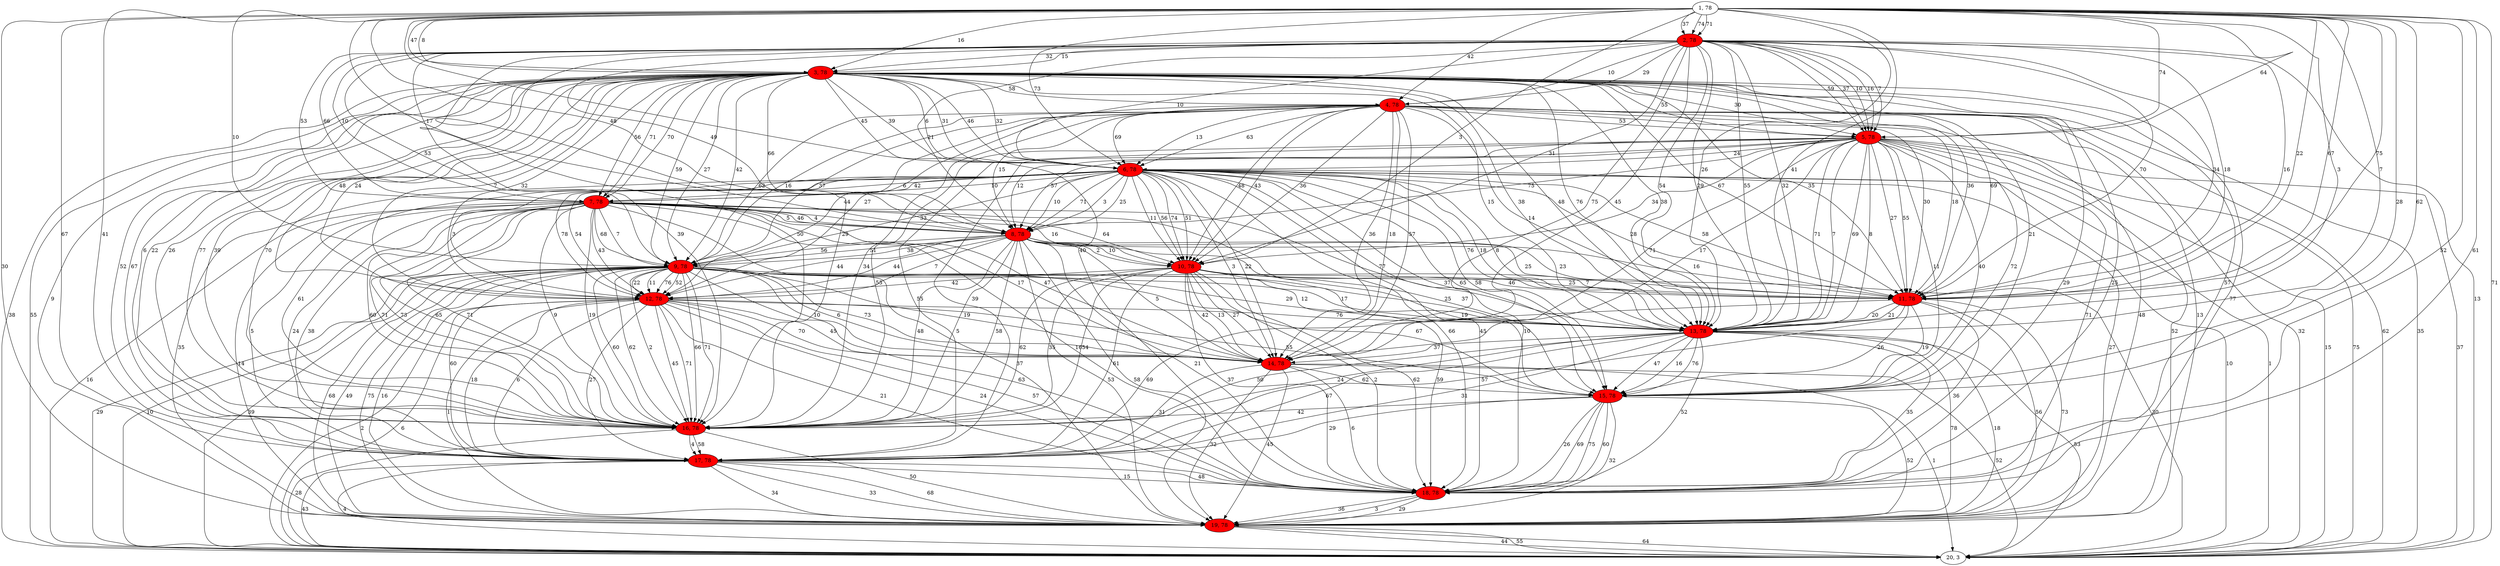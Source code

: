 digraph G{
1[label="1, 78"]
2[label="2, 78"]
3[label="3, 78"]
4[label="4, 78"]
5[label="5, 78"]
6[label="6, 78"]
7[label="7, 78"]
8[label="8, 78"]
9[label="9, 78"]
10[label="10, 78"]
11[label="11, 78"]
12[label="12, 78"]
13[label="13, 78"]
14[label="14, 78"]
15[label="15, 78"]
16[label="16, 78"]
17[label="17, 78"]
18[label="18, 78"]
19[label="19, 78"]
20[label="20, 3"]
1->15[label="62"]
1->13[label="26"]
1->18[label="61"]
1->9[label="10"]
1->4[label="42"]
1->5[label="74"]
1->17[label="67"]
1->15[label="28"]
1->3[label="8"]
1->2[label="37"]
1->17[label="41"]
1->8[label="17"]
1->2[label="74"]
1->10[label="3"]
1->11[label="67"]
1->18[label="40"]
1->13[label="41"]
1->8[label="48"]
1->5[label="64"]
1->20[label="71"]
1->19[label="30"]
1->3[label="16"]
1->13[label="3"]
1->18[label="52"]
1->11[label="75"]
1->6[label="73"]
1->13[label="7"]
1->11[label="22"]
1->3[label="47"]
1->2[label="71"]
2[style = filled,fillcolor=red]
2->16[label="29"]
2->14[label="45"]
2->8[label="49"]
2->7[label="66"]
2->11[label="70"]
2->8[label="21"]
2->13[label="55"]
2->7[label="10"]
2->20[label="13"]
2->9[label="53"]
2->11[label="34"]
2->5[label="59"]
2->3[label="32"]
2->13[label="32"]
2->11[label="18"]
2->13[label="54"]
2->13[label="29"]
2->5[label="37"]
2->7[label="53"]
2->14[label="75"]
2->3[label="15"]
2->16[label="39"]
2->11[label="16"]
2->5[label="10"]
2->5[label="16"]
2->4[label="10"]
2->16[label="50"]
2->10[label="31"]
2->6[label="10"]
2->5[label="7"]
2->4[label="29"]
3[style = filled,fillcolor=red]
3->13[label="76"]
3->9[label="59"]
3->6[label="6"]
3->8[label="66"]
3->16[label="22"]
3->16[label="26"]
3->19[label="77"]
3->9[label="27"]
3->11[label="35"]
3->6[label="31"]
3->18[label="57"]
3->6[label="32"]
3->6[label="46"]
3->17[label="67"]
3->11[label="36"]
3->11[label="69"]
3->18[label="29"]
3->12[label="48"]
3->20[label="55"]
3->5[label="30"]
3->17[label="52"]
3->13[label="38"]
3->7[label="71"]
3->5[label="55"]
3->13[label="15"]
3->13[label="38"]
3->7[label="56"]
3->16[label="39"]
3->6[label="45"]
3->9[label="42"]
3->4[label="58"]
3->16[label="70"]
3->19[label="9"]
3->20[label="38"]
3->12[label="24"]
3->18[label="25"]
3->16[label="6"]
3->6[label="39"]
3->15[label="21"]
3->12[label="7"]
3->11[label="67"]
3->16[label="77"]
3->13[label="48"]
3->12[label="32"]
3->7[label="70"]
4[style = filled,fillcolor=red]
4->12[label="44"]
4->19[label="13"]
4->10[label="48"]
4->20[label="32"]
4->6[label="63"]
4->9[label="62"]
4->5[label="53"]
4->9[label="16"]
4->12[label="27"]
4->19[label="48"]
4->20[label="62"]
4->10[label="43"]
4->8[label="15"]
4->11[label="18"]
4->6[label="69"]
4->14[label="36"]
4->16[label="34"]
4->6[label="13"]
4->10[label="36"]
4->11[label="30"]
4->13[label="14"]
4->20[label="35"]
4->14[label="18"]
4->14[label="57"]
4->9[label="37"]
5[style = filled,fillcolor=red]
5->17[label="55"]
5->8[label="75"]
5->13[label="8"]
5->8[label="12"]
5->15[label="11"]
5->20[label="15"]
5->13[label="71"]
5->14[label="17"]
5->17[label="39"]
5->20[label="75"]
5->10[label="34"]
5->13[label="7"]
5->16[label="55"]
5->15[label="40"]
5->11[label="55"]
5->11[label="27"]
5->15[label="72"]
5->13[label="69"]
5->20[label="37"]
5->18[label="71"]
5->6[label="24"]
5->8[label="57"]
5->19[label="52"]
5->14[label="71"]
6[style = filled,fillcolor=red]
6->12[label="3"]
6->13[label="8"]
6->12[label="54"]
6->8[label="10"]
6->13[label="18"]
6->7[label="10"]
6->15[label="37"]
6->9[label="33"]
6->11[label="58"]
6->10[label="74"]
6->20[label="10"]
6->16[label="61"]
6->19[label="35"]
6->14[label="3"]
6->14[label="22"]
6->10[label="56"]
6->18[label="45"]
6->20[label="1"]
6->19[label="27"]
6->18[label="10"]
6->7[label="6"]
6->15[label="65"]
6->8[label="71"]
6->18[label="66"]
6->10[label="11"]
6->11[label="28"]
6->15[label="58"]
6->8[label="3"]
6->13[label="76"]
6->7[label="42"]
6->10[label="51"]
6->12[label="78"]
6->8[label="25"]
7[style = filled,fillcolor=red]
7->13[label="77"]
7->8[label="4"]
7->10[label="64"]
7->16[label="73"]
7->9[label="7"]
7->10[label="16"]
7->12[label="43"]
7->16[label="65"]
7->19[label="14"]
7->20[label="16"]
7->18[label="16"]
7->16[label="71"]
7->14[label="47"]
7->16[label="9"]
7->9[label="68"]
7->16[label="19"]
7->17[label="5"]
7->8[label="5"]
7->16[label="71"]
7->14[label="17"]
7->19[label="37"]
7->8[label="46"]
7->16[label="60"]
7->17[label="38"]
7->17[label="24"]
7->15[label="37"]
8[style = filled,fillcolor=red]
8->16[label="5"]
8->10[label="2"]
8->16[label="58"]
8->11[label="25"]
8->12[label="7"]
8->9[label="51"]
8->14[label="5"]
8->10[label="10"]
8->15[label="19"]
8->16[label="48"]
8->11[label="23"]
8->19[label="53"]
8->12[label="44"]
8->12[label="44"]
8->11[label="16"]
8->18[label="21"]
8->19[label="58"]
8->9[label="38"]
8->9[label="56"]
9[style = filled,fillcolor=red]
9->20[label="10"]
9->18[label="63"]
9->12[label="22"]
9->12[label="11"]
9->12[label="76"]
9->16[label="60"]
9->16[label="62"]
9->14[label="6"]
9->20[label="39"]
9->20[label="29"]
9->19[label="49"]
9->13[label="17"]
9->13[label="25"]
9->16[label="2"]
9->16[label="66"]
9->16[label="71"]
9->14[label="73"]
9->15[label="67"]
9->13[label="29"]
9->19[label="16"]
9->13[label="12"]
9->19[label="68"]
9->14[label="19"]
9->11[label="46"]
9->17[label="60"]
9->12[label="52"]
9->19[label="75"]
9->14[label="10"]
10[style = filled,fillcolor=red]
10->20[label="30"]
10->16[label="62"]
10->14[label="13"]
10->18[label="59"]
10->18[label="37"]
10->14[label="27"]
10->17[label="61"]
10->16[label="35"]
10->16[label="54"]
10->12[label="42"]
10->18[label="2"]
10->11[label="7"]
10->11[label="25"]
10->14[label="42"]
10->18[label="62"]
11[style = filled,fillcolor=red]
11->13[label="21"]
11->17[label="57"]
11->17[label="69"]
11->18[label="36"]
11->13[label="20"]
11->19[label="56"]
11->15[label="19"]
11->19[label="73"]
11->15[label="26"]
12[style = filled,fillcolor=red]
12->19[label="1"]
12->13[label="76"]
12->17[label="18"]
12->15[label="55"]
12->18[label="21"]
12->14[label="45"]
12->17[label="6"]
12->16[label="45"]
12->20[label="6"]
12->16[label="71"]
12->20[label="2"]
12->14[label="70"]
12->18[label="24"]
12->17[label="27"]
12->18[label="57"]
13[style = filled,fillcolor=red]
13->14[label="37"]
13->16[label="50"]
13->19[label="18"]
13->16[label="24"]
13->15[label="16"]
13->18[label="35"]
13->15[label="76"]
13->17[label="31"]
13->18[label="52"]
13->15[label="47"]
13->20[label="53"]
13->17[label="67"]
13->19[label="78"]
14[style = filled,fillcolor=red]
14->20[label="52"]
14->18[label="6"]
14->19[label="32"]
14->19[label="45"]
14->20[label="1"]
14->17[label="31"]
14->15[label="62"]
15[style = filled,fillcolor=red]
15->19[label="52"]
15->18[label="75"]
15->16[label="42"]
15->18[label="60"]
15->17[label="29"]
15->18[label="69"]
15->18[label="26"]
15->19[label="32"]
16[style = filled,fillcolor=red]
16->19[label="50"]
16->17[label="58"]
16->17[label="4"]
16->20[label="28"]
17[style = filled,fillcolor=red]
17->19[label="68"]
17->20[label="43"]
17->18[label="48"]
17->18[label="15"]
17->20[label="4"]
17->19[label="34"]
17->19[label="33"]
18[style = filled,fillcolor=red]
18->19[label="36"]
18->19[label="3"]
18->19[label="29"]
19[style = filled,fillcolor=red]
19->20[label="64"]
19->20[label="44"]
19->20[label="55"]
}
